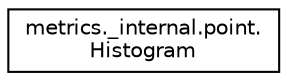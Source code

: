 digraph "Graphical Class Hierarchy"
{
 // LATEX_PDF_SIZE
  edge [fontname="Helvetica",fontsize="10",labelfontname="Helvetica",labelfontsize="10"];
  node [fontname="Helvetica",fontsize="10",shape=record];
  rankdir="LR";
  Node0 [label="metrics._internal.point.\lHistogram",height=0.2,width=0.4,color="black", fillcolor="white", style="filled",URL="$classmetrics_1_1__internal_1_1point_1_1Histogram.html",tooltip=" "];
}
